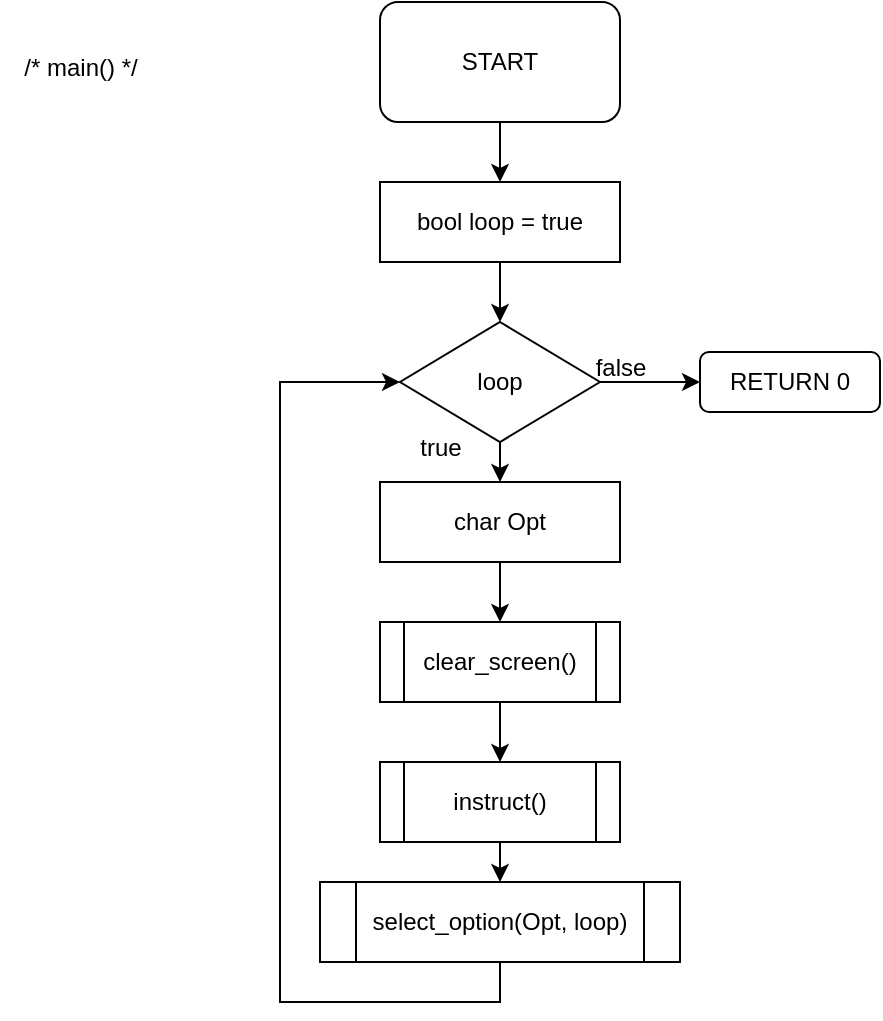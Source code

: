 <mxfile version="26.0.16" pages="5">
  <diagram name="main()" id="Ubix84eUnn05CCAOh6ZM">
    <mxGraphModel dx="1290" dy="717" grid="1" gridSize="10" guides="1" tooltips="1" connect="1" arrows="1" fold="1" page="1" pageScale="1" pageWidth="850" pageHeight="1100" math="0" shadow="0">
      <root>
        <mxCell id="0" />
        <mxCell id="1" parent="0" />
        <mxCell id="PFm0sv84r-x3wdi3vhmF-1" value="/* main() */" style="text;html=1;align=center;verticalAlign=middle;resizable=0;points=[];autosize=1;strokeColor=none;fillColor=none;" vertex="1" parent="1">
          <mxGeometry x="160" y="88" width="80" height="30" as="geometry" />
        </mxCell>
        <mxCell id="PFm0sv84r-x3wdi3vhmF-4" style="edgeStyle=orthogonalEdgeStyle;rounded=0;orthogonalLoop=1;jettySize=auto;html=1;exitX=0.5;exitY=1;exitDx=0;exitDy=0;entryX=0.5;entryY=0;entryDx=0;entryDy=0;" edge="1" parent="1" source="PFm0sv84r-x3wdi3vhmF-2" target="PFm0sv84r-x3wdi3vhmF-3">
          <mxGeometry relative="1" as="geometry" />
        </mxCell>
        <mxCell id="PFm0sv84r-x3wdi3vhmF-2" value="START" style="rounded=1;whiteSpace=wrap;html=1;" vertex="1" parent="1">
          <mxGeometry x="350" y="70" width="120" height="60" as="geometry" />
        </mxCell>
        <mxCell id="PFm0sv84r-x3wdi3vhmF-6" style="edgeStyle=orthogonalEdgeStyle;rounded=0;orthogonalLoop=1;jettySize=auto;html=1;exitX=0.5;exitY=1;exitDx=0;exitDy=0;entryX=0.5;entryY=0;entryDx=0;entryDy=0;" edge="1" parent="1" source="PFm0sv84r-x3wdi3vhmF-3" target="PFm0sv84r-x3wdi3vhmF-5">
          <mxGeometry relative="1" as="geometry" />
        </mxCell>
        <mxCell id="PFm0sv84r-x3wdi3vhmF-3" value="bool loop = true" style="rounded=0;whiteSpace=wrap;html=1;" vertex="1" parent="1">
          <mxGeometry x="350" y="160" width="120" height="40" as="geometry" />
        </mxCell>
        <mxCell id="PFm0sv84r-x3wdi3vhmF-9" style="edgeStyle=orthogonalEdgeStyle;rounded=0;orthogonalLoop=1;jettySize=auto;html=1;exitX=0.5;exitY=1;exitDx=0;exitDy=0;entryX=0.5;entryY=0;entryDx=0;entryDy=0;" edge="1" parent="1" source="PFm0sv84r-x3wdi3vhmF-5" target="PFm0sv84r-x3wdi3vhmF-8">
          <mxGeometry relative="1" as="geometry" />
        </mxCell>
        <mxCell id="PFm0sv84r-x3wdi3vhmF-21" style="edgeStyle=orthogonalEdgeStyle;rounded=0;orthogonalLoop=1;jettySize=auto;html=1;exitX=1;exitY=0.5;exitDx=0;exitDy=0;entryX=0;entryY=0.5;entryDx=0;entryDy=0;" edge="1" parent="1" source="PFm0sv84r-x3wdi3vhmF-5" target="PFm0sv84r-x3wdi3vhmF-20">
          <mxGeometry relative="1" as="geometry" />
        </mxCell>
        <mxCell id="PFm0sv84r-x3wdi3vhmF-5" value="loop" style="rhombus;whiteSpace=wrap;html=1;" vertex="1" parent="1">
          <mxGeometry x="360" y="230" width="100" height="60" as="geometry" />
        </mxCell>
        <mxCell id="PFm0sv84r-x3wdi3vhmF-7" value="bool loop = true" style="rounded=0;whiteSpace=wrap;html=1;" vertex="1" parent="1">
          <mxGeometry x="350" y="160" width="120" height="40" as="geometry" />
        </mxCell>
        <mxCell id="PFm0sv84r-x3wdi3vhmF-13" style="edgeStyle=orthogonalEdgeStyle;rounded=0;orthogonalLoop=1;jettySize=auto;html=1;exitX=0.5;exitY=1;exitDx=0;exitDy=0;entryX=0.5;entryY=0;entryDx=0;entryDy=0;" edge="1" parent="1" source="PFm0sv84r-x3wdi3vhmF-8" target="PFm0sv84r-x3wdi3vhmF-10">
          <mxGeometry relative="1" as="geometry" />
        </mxCell>
        <mxCell id="PFm0sv84r-x3wdi3vhmF-8" value="char Opt" style="rounded=0;whiteSpace=wrap;html=1;" vertex="1" parent="1">
          <mxGeometry x="350" y="310" width="120" height="40" as="geometry" />
        </mxCell>
        <mxCell id="PFm0sv84r-x3wdi3vhmF-14" style="edgeStyle=orthogonalEdgeStyle;rounded=0;orthogonalLoop=1;jettySize=auto;html=1;exitX=0.5;exitY=1;exitDx=0;exitDy=0;entryX=0.5;entryY=0;entryDx=0;entryDy=0;" edge="1" parent="1" source="PFm0sv84r-x3wdi3vhmF-10" target="PFm0sv84r-x3wdi3vhmF-11">
          <mxGeometry relative="1" as="geometry" />
        </mxCell>
        <mxCell id="PFm0sv84r-x3wdi3vhmF-10" value="clear_screen()" style="shape=process;whiteSpace=wrap;html=1;backgroundOutline=1;" vertex="1" parent="1">
          <mxGeometry x="350" y="380" width="120" height="40" as="geometry" />
        </mxCell>
        <mxCell id="PFm0sv84r-x3wdi3vhmF-15" style="edgeStyle=orthogonalEdgeStyle;rounded=0;orthogonalLoop=1;jettySize=auto;html=1;exitX=0.5;exitY=1;exitDx=0;exitDy=0;entryX=0.5;entryY=0;entryDx=0;entryDy=0;" edge="1" parent="1" source="PFm0sv84r-x3wdi3vhmF-11" target="PFm0sv84r-x3wdi3vhmF-12">
          <mxGeometry relative="1" as="geometry" />
        </mxCell>
        <mxCell id="PFm0sv84r-x3wdi3vhmF-11" value="instruct()" style="shape=process;whiteSpace=wrap;html=1;backgroundOutline=1;" vertex="1" parent="1">
          <mxGeometry x="350" y="450" width="120" height="40" as="geometry" />
        </mxCell>
        <mxCell id="PFm0sv84r-x3wdi3vhmF-18" style="edgeStyle=orthogonalEdgeStyle;rounded=0;orthogonalLoop=1;jettySize=auto;html=1;exitX=0.5;exitY=1;exitDx=0;exitDy=0;entryX=0;entryY=0.5;entryDx=0;entryDy=0;" edge="1" parent="1" source="PFm0sv84r-x3wdi3vhmF-12" target="PFm0sv84r-x3wdi3vhmF-5">
          <mxGeometry relative="1" as="geometry">
            <Array as="points">
              <mxPoint x="410" y="570" />
              <mxPoint x="300" y="570" />
              <mxPoint x="300" y="260" />
            </Array>
          </mxGeometry>
        </mxCell>
        <mxCell id="PFm0sv84r-x3wdi3vhmF-12" value="select_option(Opt, loop)" style="shape=process;whiteSpace=wrap;html=1;backgroundOutline=1;" vertex="1" parent="1">
          <mxGeometry x="320" y="510" width="180" height="40" as="geometry" />
        </mxCell>
        <mxCell id="PFm0sv84r-x3wdi3vhmF-16" value="true" style="text;html=1;align=center;verticalAlign=middle;resizable=0;points=[];autosize=1;strokeColor=none;fillColor=none;" vertex="1" parent="1">
          <mxGeometry x="360" y="278" width="40" height="30" as="geometry" />
        </mxCell>
        <mxCell id="PFm0sv84r-x3wdi3vhmF-20" value="RETURN 0" style="rounded=1;whiteSpace=wrap;html=1;" vertex="1" parent="1">
          <mxGeometry x="510" y="245" width="90" height="30" as="geometry" />
        </mxCell>
        <mxCell id="PFm0sv84r-x3wdi3vhmF-22" value="false" style="text;html=1;align=center;verticalAlign=middle;resizable=0;points=[];autosize=1;strokeColor=none;fillColor=none;" vertex="1" parent="1">
          <mxGeometry x="445" y="238" width="50" height="30" as="geometry" />
        </mxCell>
      </root>
    </mxGraphModel>
  </diagram>
  <diagram id="ST5ePr7-YSnCz_-5zakQ" name="select_option()">
    <mxGraphModel dx="2140" dy="717" grid="1" gridSize="10" guides="1" tooltips="1" connect="1" arrows="1" fold="1" page="1" pageScale="1" pageWidth="850" pageHeight="1100" math="0" shadow="0">
      <root>
        <mxCell id="0" />
        <mxCell id="1" parent="0" />
        <mxCell id="1RwQr2lQHVwQWy36GvjL-3" style="edgeStyle=orthogonalEdgeStyle;rounded=0;orthogonalLoop=1;jettySize=auto;html=1;exitX=0.5;exitY=1;exitDx=0;exitDy=0;entryX=0.5;entryY=0;entryDx=0;entryDy=0;" edge="1" parent="1" source="jzqE4SYiaWgmNI6iyKPz-73" target="1RwQr2lQHVwQWy36GvjL-1">
          <mxGeometry relative="1" as="geometry" />
        </mxCell>
        <mxCell id="jzqE4SYiaWgmNI6iyKPz-73" value="select_option(Opt, loop)" style="rounded=1;whiteSpace=wrap;html=1;" parent="1" vertex="1">
          <mxGeometry x="350" y="43" width="120" height="60" as="geometry" />
        </mxCell>
        <mxCell id="jzqE4SYiaWgmNI6iyKPz-74" value="/* select_option(Opt, loop) */" style="text;html=1;align=center;verticalAlign=middle;resizable=0;points=[];autosize=1;strokeColor=none;fillColor=none;" parent="1" vertex="1">
          <mxGeometry x="95" y="58" width="170" height="30" as="geometry" />
        </mxCell>
        <mxCell id="jzqE4SYiaWgmNI6iyKPz-78" style="edgeStyle=orthogonalEdgeStyle;rounded=0;orthogonalLoop=1;jettySize=auto;html=1;exitX=0.5;exitY=1;exitDx=0;exitDy=0;entryX=0.5;entryY=0;entryDx=0;entryDy=0;" parent="1" source="jzqE4SYiaWgmNI6iyKPz-75" target="jzqE4SYiaWgmNI6iyKPz-76" edge="1">
          <mxGeometry relative="1" as="geometry" />
        </mxCell>
        <mxCell id="jzqE4SYiaWgmNI6iyKPz-75" value="PRINT&lt;div&gt;&quot;Select Option&amp;nbsp; &amp;lt;Q&amp;gt;uit&quot;&lt;/div&gt;" style="shape=parallelogram;perimeter=parallelogramPerimeter;whiteSpace=wrap;html=1;fixedSize=1;" parent="1" vertex="1">
          <mxGeometry x="320" y="170" width="180" height="40" as="geometry" />
        </mxCell>
        <mxCell id="jzqE4SYiaWgmNI6iyKPz-80" style="edgeStyle=orthogonalEdgeStyle;rounded=0;orthogonalLoop=1;jettySize=auto;html=1;exitX=0.5;exitY=1;exitDx=0;exitDy=0;entryX=0.5;entryY=0;entryDx=0;entryDy=0;" parent="1" source="jzqE4SYiaWgmNI6iyKPz-76" target="jzqE4SYiaWgmNI6iyKPz-79" edge="1">
          <mxGeometry relative="1" as="geometry" />
        </mxCell>
        <mxCell id="jzqE4SYiaWgmNI6iyKPz-76" value="READ&lt;div&gt;Opt&lt;/div&gt;" style="shape=parallelogram;perimeter=parallelogramPerimeter;whiteSpace=wrap;html=1;fixedSize=1;" parent="1" vertex="1">
          <mxGeometry x="320" y="230" width="180" height="40" as="geometry" />
        </mxCell>
        <mxCell id="jzqE4SYiaWgmNI6iyKPz-108" style="edgeStyle=orthogonalEdgeStyle;rounded=0;orthogonalLoop=1;jettySize=auto;html=1;exitX=0;exitY=0.5;exitDx=0;exitDy=0;entryX=0.5;entryY=0;entryDx=0;entryDy=0;" parent="1" source="jzqE4SYiaWgmNI6iyKPz-79" target="jzqE4SYiaWgmNI6iyKPz-84" edge="1">
          <mxGeometry relative="1" as="geometry" />
        </mxCell>
        <mxCell id="jzqE4SYiaWgmNI6iyKPz-128" style="edgeStyle=orthogonalEdgeStyle;rounded=0;orthogonalLoop=1;jettySize=auto;html=1;exitX=1;exitY=0.5;exitDx=0;exitDy=0;entryX=0.5;entryY=0;entryDx=0;entryDy=0;" parent="1" source="jzqE4SYiaWgmNI6iyKPz-79" target="jzqE4SYiaWgmNI6iyKPz-115" edge="1">
          <mxGeometry relative="1" as="geometry" />
        </mxCell>
        <mxCell id="jzqE4SYiaWgmNI6iyKPz-79" value="is_digit(Opt)" style="rhombus;whiteSpace=wrap;html=1;" parent="1" vertex="1">
          <mxGeometry x="355" y="300" width="110" height="70" as="geometry" />
        </mxCell>
        <mxCell id="jzqE4SYiaWgmNI6iyKPz-81" style="edgeStyle=orthogonalEdgeStyle;rounded=0;orthogonalLoop=1;jettySize=auto;html=1;exitX=0.5;exitY=1;exitDx=0;exitDy=0;entryX=0.5;entryY=0;entryDx=0;entryDy=0;" parent="1" source="jzqE4SYiaWgmNI6iyKPz-84" target="jzqE4SYiaWgmNI6iyKPz-86" edge="1">
          <mxGeometry relative="1" as="geometry" />
        </mxCell>
        <mxCell id="jzqE4SYiaWgmNI6iyKPz-82" style="edgeStyle=orthogonalEdgeStyle;rounded=0;orthogonalLoop=1;jettySize=auto;html=1;exitX=0.5;exitY=1;exitDx=0;exitDy=0;" parent="1" source="jzqE4SYiaWgmNI6iyKPz-84" target="jzqE4SYiaWgmNI6iyKPz-90" edge="1">
          <mxGeometry relative="1" as="geometry" />
        </mxCell>
        <mxCell id="jzqE4SYiaWgmNI6iyKPz-110" style="edgeStyle=orthogonalEdgeStyle;rounded=0;orthogonalLoop=1;jettySize=auto;html=1;exitX=0.5;exitY=1;exitDx=0;exitDy=0;entryX=0.5;entryY=0;entryDx=0;entryDy=0;" parent="1" source="jzqE4SYiaWgmNI6iyKPz-84" target="jzqE4SYiaWgmNI6iyKPz-105" edge="1">
          <mxGeometry relative="1" as="geometry" />
        </mxCell>
        <mxCell id="jzqE4SYiaWgmNI6iyKPz-84" value="switch(ch)" style="rhombus;whiteSpace=wrap;html=1;" parent="1" vertex="1">
          <mxGeometry x="215" y="380" width="130" height="80" as="geometry" />
        </mxCell>
        <mxCell id="jzqE4SYiaWgmNI6iyKPz-85" style="edgeStyle=orthogonalEdgeStyle;rounded=0;orthogonalLoop=1;jettySize=auto;html=1;exitX=0.5;exitY=1;exitDx=0;exitDy=0;entryX=0.5;entryY=0;entryDx=0;entryDy=0;" parent="1" source="jzqE4SYiaWgmNI6iyKPz-86" target="jzqE4SYiaWgmNI6iyKPz-94" edge="1">
          <mxGeometry relative="1" as="geometry" />
        </mxCell>
        <mxCell id="jzqE4SYiaWgmNI6iyKPz-86" value="ft.choose_option()" style="shape=process;whiteSpace=wrap;html=1;backgroundOutline=1;" parent="1" vertex="1">
          <mxGeometry x="-230" y="500" width="200" height="60" as="geometry" />
        </mxCell>
        <mxCell id="jzqE4SYiaWgmNI6iyKPz-89" style="edgeStyle=orthogonalEdgeStyle;rounded=0;orthogonalLoop=1;jettySize=auto;html=1;exitX=0.5;exitY=1;exitDx=0;exitDy=0;entryX=0.5;entryY=0;entryDx=0;entryDy=0;" parent="1" source="jzqE4SYiaWgmNI6iyKPz-90" target="jzqE4SYiaWgmNI6iyKPz-98" edge="1">
          <mxGeometry relative="1" as="geometry" />
        </mxCell>
        <mxCell id="jzqE4SYiaWgmNI6iyKPz-90" value="ft.choose_option_r()" style="shape=process;whiteSpace=wrap;html=1;backgroundOutline=1;" parent="1" vertex="1">
          <mxGeometry y="500" width="200" height="60" as="geometry" />
        </mxCell>
        <mxCell id="jzqE4SYiaWgmNI6iyKPz-93" style="edgeStyle=orthogonalEdgeStyle;rounded=0;orthogonalLoop=1;jettySize=auto;html=1;exitX=0.5;exitY=1;exitDx=0;exitDy=0;entryX=0;entryY=0.5;entryDx=0;entryDy=0;" parent="1" source="jzqE4SYiaWgmNI6iyKPz-94" target="jzqE4SYiaWgmNI6iyKPz-107" edge="1">
          <mxGeometry relative="1" as="geometry" />
        </mxCell>
        <mxCell id="jzqE4SYiaWgmNI6iyKPz-94" value="break" style="rounded=0;whiteSpace=wrap;html=1;" parent="1" vertex="1">
          <mxGeometry x="-200" y="580" width="140" height="30" as="geometry" />
        </mxCell>
        <mxCell id="jzqE4SYiaWgmNI6iyKPz-95" style="edgeStyle=orthogonalEdgeStyle;rounded=0;orthogonalLoop=1;jettySize=auto;html=1;exitX=0.5;exitY=1;exitDx=0;exitDy=0;entryX=1;entryY=0.5;entryDx=0;entryDy=0;" parent="1" source="jzqE4SYiaWgmNI6iyKPz-96" target="jzqE4SYiaWgmNI6iyKPz-107" edge="1">
          <mxGeometry relative="1" as="geometry" />
        </mxCell>
        <mxCell id="jzqE4SYiaWgmNI6iyKPz-96" value="break" style="rounded=0;whiteSpace=wrap;html=1;" parent="1" vertex="1">
          <mxGeometry x="295" y="580" width="140" height="30" as="geometry" />
        </mxCell>
        <mxCell id="jzqE4SYiaWgmNI6iyKPz-112" style="edgeStyle=orthogonalEdgeStyle;rounded=0;orthogonalLoop=1;jettySize=auto;html=1;exitX=0.5;exitY=1;exitDx=0;exitDy=0;entryX=0.5;entryY=0;entryDx=0;entryDy=0;" parent="1" source="jzqE4SYiaWgmNI6iyKPz-98" target="jzqE4SYiaWgmNI6iyKPz-107" edge="1">
          <mxGeometry relative="1" as="geometry" />
        </mxCell>
        <mxCell id="jzqE4SYiaWgmNI6iyKPz-98" value="break" style="rounded=0;whiteSpace=wrap;html=1;" parent="1" vertex="1">
          <mxGeometry x="30" y="580" width="140" height="30" as="geometry" />
        </mxCell>
        <mxCell id="jzqE4SYiaWgmNI6iyKPz-101" value="1" style="text;html=1;align=center;verticalAlign=middle;resizable=0;points=[];autosize=1;strokeColor=none;fillColor=none;" parent="1" vertex="1">
          <mxGeometry x="-170" y="460" width="30" height="30" as="geometry" />
        </mxCell>
        <mxCell id="jzqE4SYiaWgmNI6iyKPz-103" value="2" style="text;html=1;align=center;verticalAlign=middle;resizable=0;points=[];autosize=1;strokeColor=none;fillColor=none;" parent="1" vertex="1">
          <mxGeometry x="135" y="448" width="30" height="30" as="geometry" />
        </mxCell>
        <mxCell id="jzqE4SYiaWgmNI6iyKPz-104" value="default" style="text;html=1;align=center;verticalAlign=middle;resizable=0;points=[];autosize=1;strokeColor=none;fillColor=none;" parent="1" vertex="1">
          <mxGeometry x="370" y="460" width="60" height="30" as="geometry" />
        </mxCell>
        <mxCell id="jzqE4SYiaWgmNI6iyKPz-111" style="edgeStyle=orthogonalEdgeStyle;rounded=0;orthogonalLoop=1;jettySize=auto;html=1;exitX=0.5;exitY=1;exitDx=0;exitDy=0;entryX=0.5;entryY=0;entryDx=0;entryDy=0;" parent="1" source="jzqE4SYiaWgmNI6iyKPz-105" target="jzqE4SYiaWgmNI6iyKPz-96" edge="1">
          <mxGeometry relative="1" as="geometry" />
        </mxCell>
        <mxCell id="jzqE4SYiaWgmNI6iyKPz-105" value="PRINT&lt;div&gt;&quot;Invalid Input! Please try Again!&quot;&lt;/div&gt;" style="shape=parallelogram;perimeter=parallelogramPerimeter;whiteSpace=wrap;html=1;fixedSize=1;" parent="1" vertex="1">
          <mxGeometry x="250" y="500" width="230" height="60" as="geometry" />
        </mxCell>
        <mxCell id="jzqE4SYiaWgmNI6iyKPz-106" value="true" style="text;html=1;align=center;verticalAlign=middle;resizable=0;points=[];autosize=1;strokeColor=none;fillColor=none;" parent="1" vertex="1">
          <mxGeometry x="290" y="448" width="40" height="30" as="geometry" />
        </mxCell>
        <mxCell id="jzqE4SYiaWgmNI6iyKPz-140" style="edgeStyle=orthogonalEdgeStyle;rounded=0;orthogonalLoop=1;jettySize=auto;html=1;exitX=0.5;exitY=1;exitDx=0;exitDy=0;entryX=0;entryY=0.5;entryDx=0;entryDy=0;" parent="1" source="jzqE4SYiaWgmNI6iyKPz-107" target="jzqE4SYiaWgmNI6iyKPz-139" edge="1">
          <mxGeometry relative="1" as="geometry" />
        </mxCell>
        <mxCell id="jzqE4SYiaWgmNI6iyKPz-107" value="" style="ellipse;whiteSpace=wrap;html=1;aspect=fixed;" parent="1" vertex="1">
          <mxGeometry x="85" y="630" width="30" height="30" as="geometry" />
        </mxCell>
        <mxCell id="jzqE4SYiaWgmNI6iyKPz-109" value="true" style="text;html=1;align=center;verticalAlign=middle;resizable=0;points=[];autosize=1;strokeColor=none;fillColor=none;" parent="1" vertex="1">
          <mxGeometry x="310" y="298" width="40" height="30" as="geometry" />
        </mxCell>
        <mxCell id="jzqE4SYiaWgmNI6iyKPz-114" style="edgeStyle=orthogonalEdgeStyle;rounded=0;orthogonalLoop=1;jettySize=auto;html=1;exitX=1;exitY=0.5;exitDx=0;exitDy=0;entryX=0.5;entryY=0;entryDx=0;entryDy=0;" parent="1" source="jzqE4SYiaWgmNI6iyKPz-115" target="jzqE4SYiaWgmNI6iyKPz-122" edge="1">
          <mxGeometry relative="1" as="geometry" />
        </mxCell>
        <mxCell id="jzqE4SYiaWgmNI6iyKPz-115" value="Opt &amp;gt;= &#39;q&#39; &amp;amp;&amp;amp; Opt &amp;lt;= &#39;Q&#39;" style="rhombus;whiteSpace=wrap;html=1;" parent="1" vertex="1">
          <mxGeometry x="635" y="383" width="190" height="60" as="geometry" />
        </mxCell>
        <mxCell id="jzqE4SYiaWgmNI6iyKPz-133" style="edgeStyle=orthogonalEdgeStyle;rounded=0;orthogonalLoop=1;jettySize=auto;html=1;exitX=0.5;exitY=1;exitDx=0;exitDy=0;entryX=0.5;entryY=0;entryDx=0;entryDy=0;" parent="1" source="jzqE4SYiaWgmNI6iyKPz-117" target="jzqE4SYiaWgmNI6iyKPz-119" edge="1">
          <mxGeometry relative="1" as="geometry" />
        </mxCell>
        <mxCell id="jzqE4SYiaWgmNI6iyKPz-117" value="loop = false" style="rounded=0;whiteSpace=wrap;html=1;" parent="1" vertex="1">
          <mxGeometry x="555" y="448" width="110" height="30" as="geometry" />
        </mxCell>
        <mxCell id="jzqE4SYiaWgmNI6iyKPz-134" style="edgeStyle=orthogonalEdgeStyle;rounded=0;orthogonalLoop=1;jettySize=auto;html=1;exitX=0.5;exitY=1;exitDx=0;exitDy=0;entryX=0;entryY=0.5;entryDx=0;entryDy=0;" parent="1" source="jzqE4SYiaWgmNI6iyKPz-119" target="jzqE4SYiaWgmNI6iyKPz-127" edge="1">
          <mxGeometry relative="1" as="geometry" />
        </mxCell>
        <mxCell id="jzqE4SYiaWgmNI6iyKPz-119" value="PRINT&lt;div&gt;&quot;Successfully Quit&quot;&lt;/div&gt;" style="shape=parallelogram;perimeter=parallelogramPerimeter;whiteSpace=wrap;html=1;fixedSize=1;" parent="1" vertex="1">
          <mxGeometry x="537.5" y="500" width="145" height="60" as="geometry" />
        </mxCell>
        <mxCell id="jzqE4SYiaWgmNI6iyKPz-121" value="true" style="text;html=1;align=center;verticalAlign=middle;resizable=0;points=[];autosize=1;strokeColor=none;fillColor=none;" parent="1" vertex="1">
          <mxGeometry x="600" y="380" width="40" height="30" as="geometry" />
        </mxCell>
        <mxCell id="jzqE4SYiaWgmNI6iyKPz-135" style="edgeStyle=orthogonalEdgeStyle;rounded=0;orthogonalLoop=1;jettySize=auto;html=1;exitX=0.5;exitY=1;exitDx=0;exitDy=0;entryX=1;entryY=0.5;entryDx=0;entryDy=0;" parent="1" source="jzqE4SYiaWgmNI6iyKPz-122" target="jzqE4SYiaWgmNI6iyKPz-127" edge="1">
          <mxGeometry relative="1" as="geometry" />
        </mxCell>
        <mxCell id="jzqE4SYiaWgmNI6iyKPz-122" value="PRINT&lt;div&gt;&quot;Invalid Input! Please try Again!&quot;&lt;/div&gt;" style="shape=parallelogram;perimeter=parallelogramPerimeter;whiteSpace=wrap;html=1;fixedSize=1;" parent="1" vertex="1">
          <mxGeometry x="785" y="443" width="230" height="60" as="geometry" />
        </mxCell>
        <mxCell id="jzqE4SYiaWgmNI6iyKPz-126" value="false" style="text;html=1;align=center;verticalAlign=middle;resizable=0;points=[];autosize=1;strokeColor=none;fillColor=none;" parent="1" vertex="1">
          <mxGeometry x="805" y="371" width="50" height="30" as="geometry" />
        </mxCell>
        <mxCell id="jzqE4SYiaWgmNI6iyKPz-138" style="edgeStyle=orthogonalEdgeStyle;rounded=0;orthogonalLoop=1;jettySize=auto;html=1;exitX=0.5;exitY=1;exitDx=0;exitDy=0;entryX=0.5;entryY=0;entryDx=0;entryDy=0;" parent="1" source="jzqE4SYiaWgmNI6iyKPz-127" target="jzqE4SYiaWgmNI6iyKPz-137" edge="1">
          <mxGeometry relative="1" as="geometry" />
        </mxCell>
        <mxCell id="jzqE4SYiaWgmNI6iyKPz-127" value="" style="ellipse;whiteSpace=wrap;html=1;aspect=fixed;" parent="1" vertex="1">
          <mxGeometry x="715" y="570" width="30" height="30" as="geometry" />
        </mxCell>
        <mxCell id="jzqE4SYiaWgmNI6iyKPz-129" value="false" style="text;html=1;align=center;verticalAlign=middle;resizable=0;points=[];autosize=1;strokeColor=none;fillColor=none;" parent="1" vertex="1">
          <mxGeometry x="455" y="308" width="50" height="30" as="geometry" />
        </mxCell>
        <mxCell id="jzqE4SYiaWgmNI6iyKPz-130" style="edgeStyle=orthogonalEdgeStyle;rounded=0;orthogonalLoop=1;jettySize=auto;html=1;exitX=0;exitY=0.5;exitDx=0;exitDy=0;entryX=0.438;entryY=0;entryDx=0;entryDy=0;entryPerimeter=0;" parent="1" source="jzqE4SYiaWgmNI6iyKPz-115" target="jzqE4SYiaWgmNI6iyKPz-117" edge="1">
          <mxGeometry relative="1" as="geometry" />
        </mxCell>
        <mxCell id="jzqE4SYiaWgmNI6iyKPz-141" style="edgeStyle=orthogonalEdgeStyle;rounded=0;orthogonalLoop=1;jettySize=auto;html=1;exitX=0.5;exitY=1;exitDx=0;exitDy=0;entryX=1;entryY=0.5;entryDx=0;entryDy=0;" parent="1" source="jzqE4SYiaWgmNI6iyKPz-137" target="jzqE4SYiaWgmNI6iyKPz-139" edge="1">
          <mxGeometry relative="1" as="geometry" />
        </mxCell>
        <mxCell id="jzqE4SYiaWgmNI6iyKPz-137" value="cin.ignore(numeric_limits&amp;lt;streamsize&amp;gt;::max(), &#39;\n&#39;)&lt;div&gt;cin.get()&lt;/div&gt;" style="rounded=0;whiteSpace=wrap;html=1;" parent="1" vertex="1">
          <mxGeometry x="592.5" y="620" width="277.5" height="50" as="geometry" />
        </mxCell>
        <mxCell id="jzqE4SYiaWgmNI6iyKPz-143" style="edgeStyle=orthogonalEdgeStyle;rounded=0;orthogonalLoop=1;jettySize=auto;html=1;exitX=0.5;exitY=1;exitDx=0;exitDy=0;entryX=0.5;entryY=0;entryDx=0;entryDy=0;" parent="1" source="jzqE4SYiaWgmNI6iyKPz-139" target="jzqE4SYiaWgmNI6iyKPz-142" edge="1">
          <mxGeometry relative="1" as="geometry" />
        </mxCell>
        <mxCell id="jzqE4SYiaWgmNI6iyKPz-139" value="" style="ellipse;whiteSpace=wrap;html=1;aspect=fixed;" parent="1" vertex="1">
          <mxGeometry x="385" y="680" width="30" height="30" as="geometry" />
        </mxCell>
        <mxCell id="jzqE4SYiaWgmNI6iyKPz-142" value="RETURN" style="rounded=1;whiteSpace=wrap;html=1;" parent="1" vertex="1">
          <mxGeometry x="340" y="730" width="120" height="40" as="geometry" />
        </mxCell>
        <mxCell id="1RwQr2lQHVwQWy36GvjL-2" style="edgeStyle=orthogonalEdgeStyle;rounded=0;orthogonalLoop=1;jettySize=auto;html=1;exitX=0.5;exitY=1;exitDx=0;exitDy=0;entryX=0.5;entryY=0;entryDx=0;entryDy=0;" edge="1" parent="1" source="1RwQr2lQHVwQWy36GvjL-1" target="jzqE4SYiaWgmNI6iyKPz-75">
          <mxGeometry relative="1" as="geometry" />
        </mxCell>
        <mxCell id="1RwQr2lQHVwQWy36GvjL-1" value="FOOD_TRACK ft" style="rounded=0;whiteSpace=wrap;html=1;" vertex="1" parent="1">
          <mxGeometry x="340" y="118" width="140" height="30" as="geometry" />
        </mxCell>
      </root>
    </mxGraphModel>
  </diagram>
  <diagram id="Zvebiz2OqTY2QAahScfu" name="is_digit()">
    <mxGraphModel dx="1290" dy="717" grid="1" gridSize="10" guides="1" tooltips="1" connect="1" arrows="1" fold="1" page="1" pageScale="1" pageWidth="850" pageHeight="1100" math="0" shadow="0">
      <root>
        <mxCell id="0" />
        <mxCell id="1" parent="0" />
        <mxCell id="SIVZZdul_bhcfvz4Nm-3-4" style="edgeStyle=orthogonalEdgeStyle;rounded=0;orthogonalLoop=1;jettySize=auto;html=1;exitX=0.5;exitY=1;exitDx=0;exitDy=0;entryX=0.5;entryY=0;entryDx=0;entryDy=0;" edge="1" parent="1" source="SIVZZdul_bhcfvz4Nm-3-1" target="SIVZZdul_bhcfvz4Nm-3-3">
          <mxGeometry relative="1" as="geometry" />
        </mxCell>
        <mxCell id="SIVZZdul_bhcfvz4Nm-3-1" value="is_digit(Opt)" style="rounded=1;whiteSpace=wrap;html=1;" vertex="1" parent="1">
          <mxGeometry x="365" y="90" width="120" height="60" as="geometry" />
        </mxCell>
        <mxCell id="SIVZZdul_bhcfvz4Nm-3-2" value="/* is_digit(Opt) */" style="text;html=1;align=center;verticalAlign=middle;resizable=0;points=[];autosize=1;strokeColor=none;fillColor=none;" vertex="1" parent="1">
          <mxGeometry x="135" y="68" width="110" height="30" as="geometry" />
        </mxCell>
        <mxCell id="SIVZZdul_bhcfvz4Nm-3-3" value="RETURN&lt;div&gt;Opt &amp;gt;= &#39;1&#39; &amp;amp;&amp;amp; Opt &amp;lt;= &#39;2&#39;&lt;/div&gt;" style="rounded=1;whiteSpace=wrap;html=1;" vertex="1" parent="1">
          <mxGeometry x="330" y="180" width="190" height="40" as="geometry" />
        </mxCell>
      </root>
    </mxGraphModel>
  </diagram>
  <diagram id="KCCylYFPdFePF2W3_bYd" name="instruct()">
    <mxGraphModel dx="1290" dy="717" grid="1" gridSize="10" guides="1" tooltips="1" connect="1" arrows="1" fold="1" page="1" pageScale="1" pageWidth="850" pageHeight="1100" math="0" shadow="0">
      <root>
        <mxCell id="0" />
        <mxCell id="1" parent="0" />
        <mxCell id="LPsvDEevhyEB5CHXe0cU-1" style="edgeStyle=orthogonalEdgeStyle;rounded=0;orthogonalLoop=1;jettySize=auto;html=1;exitX=0.5;exitY=1;exitDx=0;exitDy=0;entryX=0.5;entryY=0;entryDx=0;entryDy=0;" edge="1" parent="1" source="LPsvDEevhyEB5CHXe0cU-2" target="LPsvDEevhyEB5CHXe0cU-5">
          <mxGeometry relative="1" as="geometry" />
        </mxCell>
        <mxCell id="LPsvDEevhyEB5CHXe0cU-2" value="instruct()" style="rounded=1;whiteSpace=wrap;html=1;" vertex="1" parent="1">
          <mxGeometry x="360" y="69.5" width="100" height="47" as="geometry" />
        </mxCell>
        <mxCell id="LPsvDEevhyEB5CHXe0cU-3" value="/* instruct() */" style="text;html=1;align=center;verticalAlign=middle;resizable=0;points=[];autosize=1;strokeColor=none;fillColor=none;" vertex="1" parent="1">
          <mxGeometry x="145" y="48" width="90" height="30" as="geometry" />
        </mxCell>
        <mxCell id="LPsvDEevhyEB5CHXe0cU-4" style="edgeStyle=orthogonalEdgeStyle;rounded=0;orthogonalLoop=1;jettySize=auto;html=1;exitX=0.5;exitY=1;exitDx=0;exitDy=0;entryX=0.5;entryY=0;entryDx=0;entryDy=0;" edge="1" parent="1" source="LPsvDEevhyEB5CHXe0cU-5" target="LPsvDEevhyEB5CHXe0cU-6">
          <mxGeometry relative="1" as="geometry" />
        </mxCell>
        <mxCell id="LPsvDEevhyEB5CHXe0cU-5" value="PRINT&lt;div&gt;The title of food stalls tracking review system, and label an integer for food stalls tracking and review respectively. Also, label a character, Q for Quit&lt;/div&gt;" style="shape=parallelogram;perimeter=parallelogramPerimeter;whiteSpace=wrap;html=1;fixedSize=1;" vertex="1" parent="1">
          <mxGeometry x="230" y="150" width="360" height="70" as="geometry" />
        </mxCell>
        <mxCell id="LPsvDEevhyEB5CHXe0cU-6" value="RETURN" style="rounded=1;whiteSpace=wrap;html=1;" vertex="1" parent="1">
          <mxGeometry x="360" y="250" width="100" height="47" as="geometry" />
        </mxCell>
      </root>
    </mxGraphModel>
  </diagram>
  <diagram id="_j-9Fp1TrpbbMkEdwkkc" name="clear_screen()">
    <mxGraphModel dx="1290" dy="717" grid="1" gridSize="10" guides="1" tooltips="1" connect="1" arrows="1" fold="1" page="1" pageScale="1" pageWidth="850" pageHeight="1100" math="0" shadow="0">
      <root>
        <mxCell id="0" />
        <mxCell id="1" parent="0" />
        <mxCell id="ihodc04g6QRFiRplABND-22" style="edgeStyle=orthogonalEdgeStyle;rounded=0;orthogonalLoop=1;jettySize=auto;html=1;exitX=0.5;exitY=1;exitDx=0;exitDy=0;entryX=0.5;entryY=0;entryDx=0;entryDy=0;" edge="1" parent="1" target="ihodc04g6QRFiRplABND-24">
          <mxGeometry relative="1" as="geometry">
            <mxPoint x="435" y="150" as="sourcePoint" />
          </mxGeometry>
        </mxCell>
        <mxCell id="ihodc04g6QRFiRplABND-23" style="edgeStyle=orthogonalEdgeStyle;rounded=0;orthogonalLoop=1;jettySize=auto;html=1;exitX=0;exitY=0.5;exitDx=0;exitDy=0;entryX=0.5;entryY=0;entryDx=0;entryDy=0;" edge="1" parent="1" source="ihodc04g6QRFiRplABND-24" target="ihodc04g6QRFiRplABND-26">
          <mxGeometry relative="1" as="geometry" />
        </mxCell>
        <mxCell id="ihodc04g6QRFiRplABND-24" value="Check _WIN32" style="rhombus;whiteSpace=wrap;html=1;" vertex="1" parent="1">
          <mxGeometry x="353" y="170" width="165" height="80" as="geometry" />
        </mxCell>
        <mxCell id="ihodc04g6QRFiRplABND-25" style="edgeStyle=orthogonalEdgeStyle;rounded=0;orthogonalLoop=1;jettySize=auto;html=1;exitX=0.5;exitY=1;exitDx=0;exitDy=0;entryX=0;entryY=0.5;entryDx=0;entryDy=0;" edge="1" parent="1" source="ihodc04g6QRFiRplABND-26" target="ihodc04g6QRFiRplABND-33">
          <mxGeometry relative="1" as="geometry" />
        </mxCell>
        <mxCell id="ihodc04g6QRFiRplABND-26" value="system(&quot;cls&quot;)" style="rounded=0;whiteSpace=wrap;html=1;" vertex="1" parent="1">
          <mxGeometry x="250" y="270" width="120" height="60" as="geometry" />
        </mxCell>
        <mxCell id="ihodc04g6QRFiRplABND-27" style="edgeStyle=orthogonalEdgeStyle;rounded=0;orthogonalLoop=1;jettySize=auto;html=1;exitX=0.5;exitY=1;exitDx=0;exitDy=0;entryX=1;entryY=0.5;entryDx=0;entryDy=0;" edge="1" parent="1" source="ihodc04g6QRFiRplABND-28" target="ihodc04g6QRFiRplABND-33">
          <mxGeometry relative="1" as="geometry" />
        </mxCell>
        <mxCell id="ihodc04g6QRFiRplABND-28" value="system(&quot;clear&quot;)" style="rounded=0;whiteSpace=wrap;html=1;" vertex="1" parent="1">
          <mxGeometry x="510" y="270" width="120" height="60" as="geometry" />
        </mxCell>
        <mxCell id="ihodc04g6QRFiRplABND-29" style="edgeStyle=orthogonalEdgeStyle;rounded=0;orthogonalLoop=1;jettySize=auto;html=1;exitX=1;exitY=0.5;exitDx=0;exitDy=0;entryX=0.5;entryY=0;entryDx=0;entryDy=0;" edge="1" parent="1" source="ihodc04g6QRFiRplABND-24" target="ihodc04g6QRFiRplABND-28">
          <mxGeometry relative="1" as="geometry" />
        </mxCell>
        <mxCell id="ihodc04g6QRFiRplABND-30" value="true" style="text;html=1;align=center;verticalAlign=middle;resizable=0;points=[];autosize=1;strokeColor=none;fillColor=none;" vertex="1" parent="1">
          <mxGeometry x="320" y="178" width="40" height="30" as="geometry" />
        </mxCell>
        <mxCell id="ihodc04g6QRFiRplABND-31" value="false" style="text;html=1;align=center;verticalAlign=middle;resizable=0;points=[];autosize=1;strokeColor=none;fillColor=none;" vertex="1" parent="1">
          <mxGeometry x="495" y="178" width="50" height="30" as="geometry" />
        </mxCell>
        <mxCell id="ihodc04g6QRFiRplABND-32" style="edgeStyle=orthogonalEdgeStyle;rounded=0;orthogonalLoop=1;jettySize=auto;html=1;exitX=0.5;exitY=1;exitDx=0;exitDy=0;entryX=0.5;entryY=0;entryDx=0;entryDy=0;" edge="1" parent="1" source="ihodc04g6QRFiRplABND-33" target="ihodc04g6QRFiRplABND-34">
          <mxGeometry relative="1" as="geometry" />
        </mxCell>
        <mxCell id="ihodc04g6QRFiRplABND-33" value="" style="ellipse;whiteSpace=wrap;html=1;aspect=fixed;" vertex="1" parent="1">
          <mxGeometry x="425.5" y="380" width="20" height="20" as="geometry" />
        </mxCell>
        <mxCell id="ihodc04g6QRFiRplABND-34" value="RETURN" style="rounded=1;whiteSpace=wrap;html=1;" vertex="1" parent="1">
          <mxGeometry x="375" y="430" width="120" height="60" as="geometry" />
        </mxCell>
        <mxCell id="ihodc04g6QRFiRplABND-35" value="clear_screen()" style="rounded=1;whiteSpace=wrap;html=1;" vertex="1" parent="1">
          <mxGeometry x="375" y="90" width="120" height="60" as="geometry" />
        </mxCell>
        <mxCell id="ihodc04g6QRFiRplABND-36" value="/* clear_screen() */" style="text;html=1;align=center;verticalAlign=middle;resizable=0;points=[];autosize=1;strokeColor=none;fillColor=none;" vertex="1" parent="1">
          <mxGeometry x="230" y="78" width="120" height="30" as="geometry" />
        </mxCell>
      </root>
    </mxGraphModel>
  </diagram>
</mxfile>
